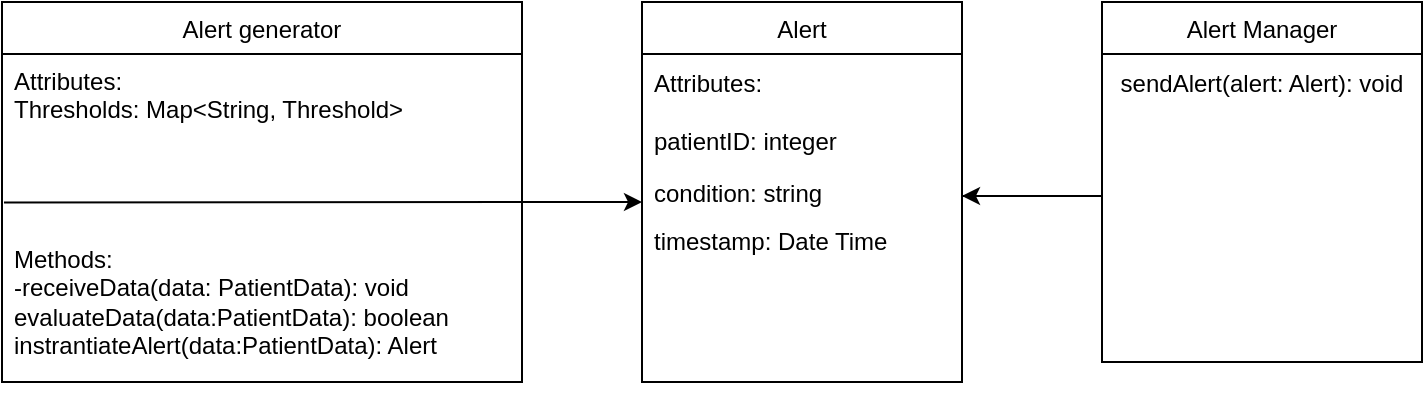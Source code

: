 <mxfile version="24.2.5" type="github">
  <diagram id="C5RBs43oDa-KdzZeNtuy" name="Page-1">
    <mxGraphModel dx="1346" dy="646" grid="1" gridSize="10" guides="1" tooltips="1" connect="1" arrows="1" fold="1" page="1" pageScale="1" pageWidth="827" pageHeight="1169" math="0" shadow="0">
      <root>
        <mxCell id="WIyWlLk6GJQsqaUBKTNV-0" />
        <mxCell id="WIyWlLk6GJQsqaUBKTNV-1" parent="WIyWlLk6GJQsqaUBKTNV-0" />
        <mxCell id="zkfFHV4jXpPFQw0GAbJ--17" value="Alert generator" style="swimlane;fontStyle=0;align=center;verticalAlign=top;childLayout=stackLayout;horizontal=1;startSize=26;horizontalStack=0;resizeParent=1;resizeLast=0;collapsible=1;marginBottom=0;rounded=0;shadow=0;strokeWidth=1;" parent="WIyWlLk6GJQsqaUBKTNV-1" vertex="1">
          <mxGeometry x="10" y="100" width="260" height="190" as="geometry">
            <mxRectangle x="550" y="140" width="160" height="26" as="alternateBounds" />
          </mxGeometry>
        </mxCell>
        <mxCell id="zkfFHV4jXpPFQw0GAbJ--18" value="Attributes:&#xa;Thresholds: Map&lt;String, Threshold&gt;&#xa; " style="text;align=left;verticalAlign=top;spacingLeft=4;spacingRight=4;overflow=hidden;rotatable=0;points=[[0,0.5],[1,0.5]];portConstraint=eastwest;" parent="zkfFHV4jXpPFQw0GAbJ--17" vertex="1">
          <mxGeometry y="26" width="260" height="64" as="geometry" />
        </mxCell>
        <mxCell id="Q-wF_A_FUJBtQW3jJvex-2" value="Alert" style="swimlane;fontStyle=0;align=center;verticalAlign=top;childLayout=stackLayout;horizontal=1;startSize=26;horizontalStack=0;resizeParent=1;resizeLast=0;collapsible=1;marginBottom=0;rounded=0;shadow=0;strokeWidth=1;" vertex="1" parent="WIyWlLk6GJQsqaUBKTNV-1">
          <mxGeometry x="330" y="100" width="160" height="190" as="geometry">
            <mxRectangle x="550" y="140" width="160" height="26" as="alternateBounds" />
          </mxGeometry>
        </mxCell>
        <mxCell id="Q-wF_A_FUJBtQW3jJvex-31" value="Attributes:" style="text;strokeColor=none;fillColor=none;align=left;verticalAlign=middle;spacingLeft=4;spacingRight=4;overflow=hidden;points=[[0,0.5],[1,0.5]];portConstraint=eastwest;rotatable=0;whiteSpace=wrap;html=1;" vertex="1" parent="Q-wF_A_FUJBtQW3jJvex-2">
          <mxGeometry y="26" width="160" height="30" as="geometry" />
        </mxCell>
        <mxCell id="Q-wF_A_FUJBtQW3jJvex-3" value="patientID: integer" style="text;align=left;verticalAlign=top;spacingLeft=4;spacingRight=4;overflow=hidden;rotatable=0;points=[[0,0.5],[1,0.5]];portConstraint=eastwest;" vertex="1" parent="Q-wF_A_FUJBtQW3jJvex-2">
          <mxGeometry y="56" width="160" height="26" as="geometry" />
        </mxCell>
        <mxCell id="Q-wF_A_FUJBtQW3jJvex-5" value="condition: string" style="text;align=left;verticalAlign=top;spacingLeft=4;spacingRight=4;overflow=hidden;rotatable=0;points=[[0,0.5],[1,0.5]];portConstraint=eastwest;rounded=0;shadow=0;html=0;" vertex="1" parent="Q-wF_A_FUJBtQW3jJvex-2">
          <mxGeometry y="82" width="160" height="24" as="geometry" />
        </mxCell>
        <mxCell id="Q-wF_A_FUJBtQW3jJvex-4" value="timestamp: Date Time" style="text;align=left;verticalAlign=top;spacingLeft=4;spacingRight=4;overflow=hidden;rotatable=0;points=[[0,0.5],[1,0.5]];portConstraint=eastwest;rounded=0;shadow=0;html=0;" vertex="1" parent="Q-wF_A_FUJBtQW3jJvex-2">
          <mxGeometry y="106" width="160" height="22" as="geometry" />
        </mxCell>
        <mxCell id="Q-wF_A_FUJBtQW3jJvex-10" value="Alert Manager&#xa;" style="swimlane;fontStyle=0;align=center;verticalAlign=top;childLayout=stackLayout;horizontal=1;startSize=26;horizontalStack=0;resizeParent=1;resizeLast=0;collapsible=1;marginBottom=0;rounded=0;shadow=0;strokeWidth=1;" vertex="1" parent="WIyWlLk6GJQsqaUBKTNV-1">
          <mxGeometry x="560" y="100" width="160" height="180" as="geometry">
            <mxRectangle x="550" y="140" width="160" height="26" as="alternateBounds" />
          </mxGeometry>
        </mxCell>
        <mxCell id="Q-wF_A_FUJBtQW3jJvex-33" value="sendAlert(alert: Alert): void" style="text;html=1;align=center;verticalAlign=middle;whiteSpace=wrap;rounded=0;" vertex="1" parent="Q-wF_A_FUJBtQW3jJvex-10">
          <mxGeometry y="26" width="160" height="30" as="geometry" />
        </mxCell>
        <mxCell id="Q-wF_A_FUJBtQW3jJvex-15" value="" style="endArrow=none;html=1;rounded=0;exitX=0.004;exitY=0.002;exitDx=0;exitDy=0;exitPerimeter=0;" edge="1" parent="WIyWlLk6GJQsqaUBKTNV-1" source="Q-wF_A_FUJBtQW3jJvex-22">
          <mxGeometry width="50" height="50" relative="1" as="geometry">
            <mxPoint x="10" y="200" as="sourcePoint" />
            <mxPoint x="270" y="200" as="targetPoint" />
          </mxGeometry>
        </mxCell>
        <mxCell id="Q-wF_A_FUJBtQW3jJvex-29" value="" style="endArrow=none;html=1;rounded=0;" edge="1" parent="WIyWlLk6GJQsqaUBKTNV-1" target="Q-wF_A_FUJBtQW3jJvex-22">
          <mxGeometry width="50" height="50" relative="1" as="geometry">
            <mxPoint x="10" y="200" as="sourcePoint" />
            <mxPoint x="270" y="200" as="targetPoint" />
          </mxGeometry>
        </mxCell>
        <mxCell id="Q-wF_A_FUJBtQW3jJvex-22" value="Methods:&lt;div&gt;-receiveData(data: PatientData): void&lt;/div&gt;&lt;div&gt;evaluateData(data:PatientData): boolean&lt;/div&gt;&lt;div&gt;instrantiateAlert&lt;span style=&quot;background-color: initial;&quot;&gt;(data:PatientData)&lt;/span&gt;&lt;span style=&quot;background-color: initial;&quot;&gt;: Alert&lt;/span&gt;&lt;/div&gt;" style="text;strokeColor=none;fillColor=none;align=left;verticalAlign=middle;spacingLeft=4;spacingRight=4;overflow=hidden;points=[[0,0.5],[1,0.5]];portConstraint=eastwest;rotatable=0;whiteSpace=wrap;html=1;" vertex="1" parent="WIyWlLk6GJQsqaUBKTNV-1">
          <mxGeometry x="10" y="200" width="250" height="100" as="geometry" />
        </mxCell>
        <mxCell id="Q-wF_A_FUJBtQW3jJvex-36" value="" style="endArrow=classic;html=1;rounded=0;" edge="1" parent="WIyWlLk6GJQsqaUBKTNV-1">
          <mxGeometry width="50" height="50" relative="1" as="geometry">
            <mxPoint x="270" y="200" as="sourcePoint" />
            <mxPoint x="330" y="200" as="targetPoint" />
          </mxGeometry>
        </mxCell>
        <mxCell id="Q-wF_A_FUJBtQW3jJvex-37" value="" style="endArrow=classic;html=1;rounded=0;" edge="1" parent="WIyWlLk6GJQsqaUBKTNV-1">
          <mxGeometry width="50" height="50" relative="1" as="geometry">
            <mxPoint x="490" y="197" as="sourcePoint" />
            <mxPoint x="490" y="197" as="targetPoint" />
            <Array as="points">
              <mxPoint x="560" y="197" />
            </Array>
          </mxGeometry>
        </mxCell>
      </root>
    </mxGraphModel>
  </diagram>
</mxfile>
